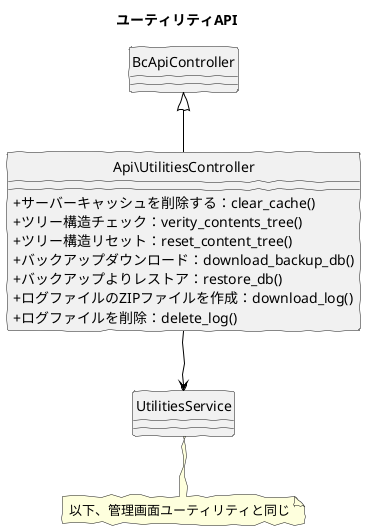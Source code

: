 @startuml
skinparam handwritten true
skinparam backgroundColor white
hide circle
skinparam classAttributeIconSize 0

title ユーティリティAPI

class Api\UtilitiesController {
	+ サーバーキャッシュを削除する：clear_cache()	
	+ ツリー構造チェック：verity_contents_tree()
	+ ツリー構造リセット：reset_content_tree()
	+ バックアップダウンロード：download_backup_db()
	+ バックアップよりレストア：restore_db()
	+ ログファイルのZIPファイルを作成：download_log()
	+ ログファイルを削除：delete_log()
}

Api\UtilitiesController -down[#Black]-> UtilitiesService
Api\UtilitiesController -up[#Black]-|> BcApiController

note "以下、管理画面ユーティリティと同じ" as note
UtilitiesService .. note

@enduml
